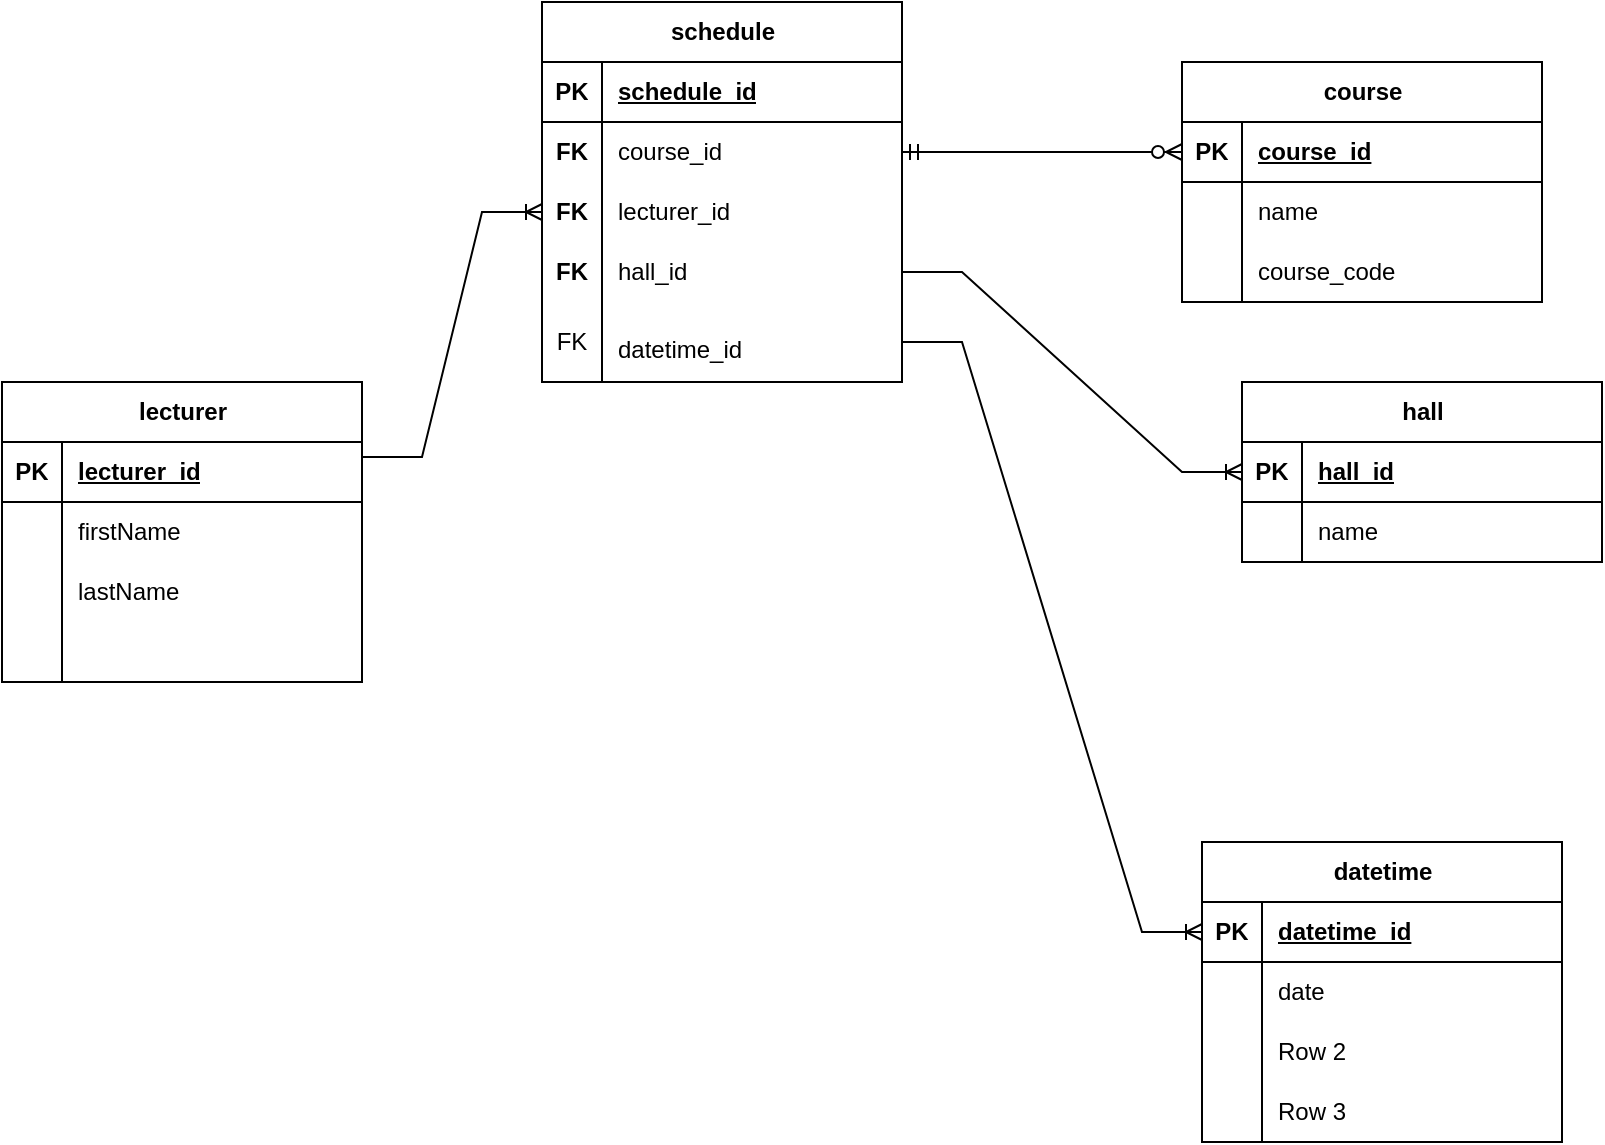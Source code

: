 <mxfile version="21.6.5" type="github">
  <diagram name="Page-1" id="2kHjDEywusB_7uYWdHaV">
    <mxGraphModel dx="1185" dy="1776" grid="1" gridSize="10" guides="1" tooltips="1" connect="1" arrows="1" fold="1" page="1" pageScale="1" pageWidth="850" pageHeight="1100" math="0" shadow="0">
      <root>
        <mxCell id="0" />
        <mxCell id="1" parent="0" />
        <mxCell id="9rKc9LCHBICn_21s5LiV-1" value="datetime" style="shape=table;startSize=30;container=1;collapsible=1;childLayout=tableLayout;fixedRows=1;rowLines=0;fontStyle=1;align=center;resizeLast=1;html=1;" vertex="1" parent="1">
          <mxGeometry x="620" y="-70" width="180" height="150" as="geometry" />
        </mxCell>
        <mxCell id="9rKc9LCHBICn_21s5LiV-2" value="" style="shape=tableRow;horizontal=0;startSize=0;swimlaneHead=0;swimlaneBody=0;fillColor=none;collapsible=0;dropTarget=0;points=[[0,0.5],[1,0.5]];portConstraint=eastwest;top=0;left=0;right=0;bottom=1;" vertex="1" parent="9rKc9LCHBICn_21s5LiV-1">
          <mxGeometry y="30" width="180" height="30" as="geometry" />
        </mxCell>
        <mxCell id="9rKc9LCHBICn_21s5LiV-3" value="PK" style="shape=partialRectangle;connectable=0;fillColor=none;top=0;left=0;bottom=0;right=0;fontStyle=1;overflow=hidden;whiteSpace=wrap;html=1;" vertex="1" parent="9rKc9LCHBICn_21s5LiV-2">
          <mxGeometry width="30" height="30" as="geometry">
            <mxRectangle width="30" height="30" as="alternateBounds" />
          </mxGeometry>
        </mxCell>
        <mxCell id="9rKc9LCHBICn_21s5LiV-4" value="datetime_id" style="shape=partialRectangle;connectable=0;fillColor=none;top=0;left=0;bottom=0;right=0;align=left;spacingLeft=6;fontStyle=5;overflow=hidden;whiteSpace=wrap;html=1;" vertex="1" parent="9rKc9LCHBICn_21s5LiV-2">
          <mxGeometry x="30" width="150" height="30" as="geometry">
            <mxRectangle width="150" height="30" as="alternateBounds" />
          </mxGeometry>
        </mxCell>
        <mxCell id="9rKc9LCHBICn_21s5LiV-5" value="" style="shape=tableRow;horizontal=0;startSize=0;swimlaneHead=0;swimlaneBody=0;fillColor=none;collapsible=0;dropTarget=0;points=[[0,0.5],[1,0.5]];portConstraint=eastwest;top=0;left=0;right=0;bottom=0;" vertex="1" parent="9rKc9LCHBICn_21s5LiV-1">
          <mxGeometry y="60" width="180" height="30" as="geometry" />
        </mxCell>
        <mxCell id="9rKc9LCHBICn_21s5LiV-6" value="" style="shape=partialRectangle;connectable=0;fillColor=none;top=0;left=0;bottom=0;right=0;editable=1;overflow=hidden;whiteSpace=wrap;html=1;" vertex="1" parent="9rKc9LCHBICn_21s5LiV-5">
          <mxGeometry width="30" height="30" as="geometry">
            <mxRectangle width="30" height="30" as="alternateBounds" />
          </mxGeometry>
        </mxCell>
        <mxCell id="9rKc9LCHBICn_21s5LiV-7" value="date" style="shape=partialRectangle;connectable=0;fillColor=none;top=0;left=0;bottom=0;right=0;align=left;spacingLeft=6;overflow=hidden;whiteSpace=wrap;html=1;" vertex="1" parent="9rKc9LCHBICn_21s5LiV-5">
          <mxGeometry x="30" width="150" height="30" as="geometry">
            <mxRectangle width="150" height="30" as="alternateBounds" />
          </mxGeometry>
        </mxCell>
        <mxCell id="9rKc9LCHBICn_21s5LiV-8" value="" style="shape=tableRow;horizontal=0;startSize=0;swimlaneHead=0;swimlaneBody=0;fillColor=none;collapsible=0;dropTarget=0;points=[[0,0.5],[1,0.5]];portConstraint=eastwest;top=0;left=0;right=0;bottom=0;" vertex="1" parent="9rKc9LCHBICn_21s5LiV-1">
          <mxGeometry y="90" width="180" height="30" as="geometry" />
        </mxCell>
        <mxCell id="9rKc9LCHBICn_21s5LiV-9" value="" style="shape=partialRectangle;connectable=0;fillColor=none;top=0;left=0;bottom=0;right=0;editable=1;overflow=hidden;whiteSpace=wrap;html=1;" vertex="1" parent="9rKc9LCHBICn_21s5LiV-8">
          <mxGeometry width="30" height="30" as="geometry">
            <mxRectangle width="30" height="30" as="alternateBounds" />
          </mxGeometry>
        </mxCell>
        <mxCell id="9rKc9LCHBICn_21s5LiV-10" value="Row 2" style="shape=partialRectangle;connectable=0;fillColor=none;top=0;left=0;bottom=0;right=0;align=left;spacingLeft=6;overflow=hidden;whiteSpace=wrap;html=1;" vertex="1" parent="9rKc9LCHBICn_21s5LiV-8">
          <mxGeometry x="30" width="150" height="30" as="geometry">
            <mxRectangle width="150" height="30" as="alternateBounds" />
          </mxGeometry>
        </mxCell>
        <mxCell id="9rKc9LCHBICn_21s5LiV-11" value="" style="shape=tableRow;horizontal=0;startSize=0;swimlaneHead=0;swimlaneBody=0;fillColor=none;collapsible=0;dropTarget=0;points=[[0,0.5],[1,0.5]];portConstraint=eastwest;top=0;left=0;right=0;bottom=0;" vertex="1" parent="9rKc9LCHBICn_21s5LiV-1">
          <mxGeometry y="120" width="180" height="30" as="geometry" />
        </mxCell>
        <mxCell id="9rKc9LCHBICn_21s5LiV-12" value="" style="shape=partialRectangle;connectable=0;fillColor=none;top=0;left=0;bottom=0;right=0;editable=1;overflow=hidden;whiteSpace=wrap;html=1;" vertex="1" parent="9rKc9LCHBICn_21s5LiV-11">
          <mxGeometry width="30" height="30" as="geometry">
            <mxRectangle width="30" height="30" as="alternateBounds" />
          </mxGeometry>
        </mxCell>
        <mxCell id="9rKc9LCHBICn_21s5LiV-13" value="Row 3" style="shape=partialRectangle;connectable=0;fillColor=none;top=0;left=0;bottom=0;right=0;align=left;spacingLeft=6;overflow=hidden;whiteSpace=wrap;html=1;" vertex="1" parent="9rKc9LCHBICn_21s5LiV-11">
          <mxGeometry x="30" width="150" height="30" as="geometry">
            <mxRectangle width="150" height="30" as="alternateBounds" />
          </mxGeometry>
        </mxCell>
        <mxCell id="9rKc9LCHBICn_21s5LiV-27" value="lecturer" style="shape=table;startSize=30;container=1;collapsible=1;childLayout=tableLayout;fixedRows=1;rowLines=0;fontStyle=1;align=center;resizeLast=1;html=1;" vertex="1" parent="1">
          <mxGeometry x="20" y="-300" width="180" height="150" as="geometry" />
        </mxCell>
        <mxCell id="9rKc9LCHBICn_21s5LiV-28" value="" style="shape=tableRow;horizontal=0;startSize=0;swimlaneHead=0;swimlaneBody=0;fillColor=none;collapsible=0;dropTarget=0;points=[[0,0.5],[1,0.5]];portConstraint=eastwest;top=0;left=0;right=0;bottom=1;" vertex="1" parent="9rKc9LCHBICn_21s5LiV-27">
          <mxGeometry y="30" width="180" height="30" as="geometry" />
        </mxCell>
        <mxCell id="9rKc9LCHBICn_21s5LiV-29" value="PK" style="shape=partialRectangle;connectable=0;fillColor=none;top=0;left=0;bottom=0;right=0;fontStyle=1;overflow=hidden;whiteSpace=wrap;html=1;" vertex="1" parent="9rKc9LCHBICn_21s5LiV-28">
          <mxGeometry width="30" height="30" as="geometry">
            <mxRectangle width="30" height="30" as="alternateBounds" />
          </mxGeometry>
        </mxCell>
        <mxCell id="9rKc9LCHBICn_21s5LiV-30" value="lecturer_id" style="shape=partialRectangle;connectable=0;fillColor=none;top=0;left=0;bottom=0;right=0;align=left;spacingLeft=6;fontStyle=5;overflow=hidden;whiteSpace=wrap;html=1;" vertex="1" parent="9rKc9LCHBICn_21s5LiV-28">
          <mxGeometry x="30" width="150" height="30" as="geometry">
            <mxRectangle width="150" height="30" as="alternateBounds" />
          </mxGeometry>
        </mxCell>
        <mxCell id="9rKc9LCHBICn_21s5LiV-31" value="" style="shape=tableRow;horizontal=0;startSize=0;swimlaneHead=0;swimlaneBody=0;fillColor=none;collapsible=0;dropTarget=0;points=[[0,0.5],[1,0.5]];portConstraint=eastwest;top=0;left=0;right=0;bottom=0;" vertex="1" parent="9rKc9LCHBICn_21s5LiV-27">
          <mxGeometry y="60" width="180" height="30" as="geometry" />
        </mxCell>
        <mxCell id="9rKc9LCHBICn_21s5LiV-32" value="" style="shape=partialRectangle;connectable=0;fillColor=none;top=0;left=0;bottom=0;right=0;editable=1;overflow=hidden;whiteSpace=wrap;html=1;" vertex="1" parent="9rKc9LCHBICn_21s5LiV-31">
          <mxGeometry width="30" height="30" as="geometry">
            <mxRectangle width="30" height="30" as="alternateBounds" />
          </mxGeometry>
        </mxCell>
        <mxCell id="9rKc9LCHBICn_21s5LiV-33" value="firstName&lt;span style=&quot;white-space: pre;&quot;&gt;&#x9;&lt;/span&gt;" style="shape=partialRectangle;connectable=0;fillColor=none;top=0;left=0;bottom=0;right=0;align=left;spacingLeft=6;overflow=hidden;whiteSpace=wrap;html=1;" vertex="1" parent="9rKc9LCHBICn_21s5LiV-31">
          <mxGeometry x="30" width="150" height="30" as="geometry">
            <mxRectangle width="150" height="30" as="alternateBounds" />
          </mxGeometry>
        </mxCell>
        <mxCell id="9rKc9LCHBICn_21s5LiV-34" value="" style="shape=tableRow;horizontal=0;startSize=0;swimlaneHead=0;swimlaneBody=0;fillColor=none;collapsible=0;dropTarget=0;points=[[0,0.5],[1,0.5]];portConstraint=eastwest;top=0;left=0;right=0;bottom=0;" vertex="1" parent="9rKc9LCHBICn_21s5LiV-27">
          <mxGeometry y="90" width="180" height="30" as="geometry" />
        </mxCell>
        <mxCell id="9rKc9LCHBICn_21s5LiV-35" value="" style="shape=partialRectangle;connectable=0;fillColor=none;top=0;left=0;bottom=0;right=0;editable=1;overflow=hidden;whiteSpace=wrap;html=1;" vertex="1" parent="9rKc9LCHBICn_21s5LiV-34">
          <mxGeometry width="30" height="30" as="geometry">
            <mxRectangle width="30" height="30" as="alternateBounds" />
          </mxGeometry>
        </mxCell>
        <mxCell id="9rKc9LCHBICn_21s5LiV-36" value="lastName" style="shape=partialRectangle;connectable=0;fillColor=none;top=0;left=0;bottom=0;right=0;align=left;spacingLeft=6;overflow=hidden;whiteSpace=wrap;html=1;" vertex="1" parent="9rKc9LCHBICn_21s5LiV-34">
          <mxGeometry x="30" width="150" height="30" as="geometry">
            <mxRectangle width="150" height="30" as="alternateBounds" />
          </mxGeometry>
        </mxCell>
        <mxCell id="9rKc9LCHBICn_21s5LiV-37" value="" style="shape=tableRow;horizontal=0;startSize=0;swimlaneHead=0;swimlaneBody=0;fillColor=none;collapsible=0;dropTarget=0;points=[[0,0.5],[1,0.5]];portConstraint=eastwest;top=0;left=0;right=0;bottom=0;" vertex="1" parent="9rKc9LCHBICn_21s5LiV-27">
          <mxGeometry y="120" width="180" height="30" as="geometry" />
        </mxCell>
        <mxCell id="9rKc9LCHBICn_21s5LiV-38" value="" style="shape=partialRectangle;connectable=0;fillColor=none;top=0;left=0;bottom=0;right=0;editable=1;overflow=hidden;whiteSpace=wrap;html=1;" vertex="1" parent="9rKc9LCHBICn_21s5LiV-37">
          <mxGeometry width="30" height="30" as="geometry">
            <mxRectangle width="30" height="30" as="alternateBounds" />
          </mxGeometry>
        </mxCell>
        <mxCell id="9rKc9LCHBICn_21s5LiV-39" value="" style="shape=partialRectangle;connectable=0;fillColor=none;top=0;left=0;bottom=0;right=0;align=left;spacingLeft=6;overflow=hidden;whiteSpace=wrap;html=1;" vertex="1" parent="9rKc9LCHBICn_21s5LiV-37">
          <mxGeometry x="30" width="150" height="30" as="geometry">
            <mxRectangle width="150" height="30" as="alternateBounds" />
          </mxGeometry>
        </mxCell>
        <mxCell id="9rKc9LCHBICn_21s5LiV-40" value="course" style="shape=table;startSize=30;container=1;collapsible=1;childLayout=tableLayout;fixedRows=1;rowLines=0;fontStyle=1;align=center;resizeLast=1;html=1;" vertex="1" parent="1">
          <mxGeometry x="610" y="-460" width="180" height="120" as="geometry" />
        </mxCell>
        <mxCell id="9rKc9LCHBICn_21s5LiV-41" value="" style="shape=tableRow;horizontal=0;startSize=0;swimlaneHead=0;swimlaneBody=0;fillColor=none;collapsible=0;dropTarget=0;points=[[0,0.5],[1,0.5]];portConstraint=eastwest;top=0;left=0;right=0;bottom=1;" vertex="1" parent="9rKc9LCHBICn_21s5LiV-40">
          <mxGeometry y="30" width="180" height="30" as="geometry" />
        </mxCell>
        <mxCell id="9rKc9LCHBICn_21s5LiV-42" value="PK" style="shape=partialRectangle;connectable=0;fillColor=none;top=0;left=0;bottom=0;right=0;fontStyle=1;overflow=hidden;whiteSpace=wrap;html=1;" vertex="1" parent="9rKc9LCHBICn_21s5LiV-41">
          <mxGeometry width="30" height="30" as="geometry">
            <mxRectangle width="30" height="30" as="alternateBounds" />
          </mxGeometry>
        </mxCell>
        <mxCell id="9rKc9LCHBICn_21s5LiV-43" value="course_id" style="shape=partialRectangle;connectable=0;fillColor=none;top=0;left=0;bottom=0;right=0;align=left;spacingLeft=6;fontStyle=5;overflow=hidden;whiteSpace=wrap;html=1;" vertex="1" parent="9rKc9LCHBICn_21s5LiV-41">
          <mxGeometry x="30" width="150" height="30" as="geometry">
            <mxRectangle width="150" height="30" as="alternateBounds" />
          </mxGeometry>
        </mxCell>
        <mxCell id="9rKc9LCHBICn_21s5LiV-44" value="" style="shape=tableRow;horizontal=0;startSize=0;swimlaneHead=0;swimlaneBody=0;fillColor=none;collapsible=0;dropTarget=0;points=[[0,0.5],[1,0.5]];portConstraint=eastwest;top=0;left=0;right=0;bottom=0;" vertex="1" parent="9rKc9LCHBICn_21s5LiV-40">
          <mxGeometry y="60" width="180" height="30" as="geometry" />
        </mxCell>
        <mxCell id="9rKc9LCHBICn_21s5LiV-45" value="" style="shape=partialRectangle;connectable=0;fillColor=none;top=0;left=0;bottom=0;right=0;editable=1;overflow=hidden;whiteSpace=wrap;html=1;" vertex="1" parent="9rKc9LCHBICn_21s5LiV-44">
          <mxGeometry width="30" height="30" as="geometry">
            <mxRectangle width="30" height="30" as="alternateBounds" />
          </mxGeometry>
        </mxCell>
        <mxCell id="9rKc9LCHBICn_21s5LiV-46" value="name" style="shape=partialRectangle;connectable=0;fillColor=none;top=0;left=0;bottom=0;right=0;align=left;spacingLeft=6;overflow=hidden;whiteSpace=wrap;html=1;" vertex="1" parent="9rKc9LCHBICn_21s5LiV-44">
          <mxGeometry x="30" width="150" height="30" as="geometry">
            <mxRectangle width="150" height="30" as="alternateBounds" />
          </mxGeometry>
        </mxCell>
        <mxCell id="9rKc9LCHBICn_21s5LiV-50" value="" style="shape=tableRow;horizontal=0;startSize=0;swimlaneHead=0;swimlaneBody=0;fillColor=none;collapsible=0;dropTarget=0;points=[[0,0.5],[1,0.5]];portConstraint=eastwest;top=0;left=0;right=0;bottom=0;" vertex="1" parent="9rKc9LCHBICn_21s5LiV-40">
          <mxGeometry y="90" width="180" height="30" as="geometry" />
        </mxCell>
        <mxCell id="9rKc9LCHBICn_21s5LiV-51" value="" style="shape=partialRectangle;connectable=0;fillColor=none;top=0;left=0;bottom=0;right=0;editable=1;overflow=hidden;whiteSpace=wrap;html=1;" vertex="1" parent="9rKc9LCHBICn_21s5LiV-50">
          <mxGeometry width="30" height="30" as="geometry">
            <mxRectangle width="30" height="30" as="alternateBounds" />
          </mxGeometry>
        </mxCell>
        <mxCell id="9rKc9LCHBICn_21s5LiV-52" value="course_code" style="shape=partialRectangle;connectable=0;fillColor=none;top=0;left=0;bottom=0;right=0;align=left;spacingLeft=6;overflow=hidden;whiteSpace=wrap;html=1;" vertex="1" parent="9rKc9LCHBICn_21s5LiV-50">
          <mxGeometry x="30" width="150" height="30" as="geometry">
            <mxRectangle width="150" height="30" as="alternateBounds" />
          </mxGeometry>
        </mxCell>
        <mxCell id="9rKc9LCHBICn_21s5LiV-54" value="" style="edgeStyle=entityRelationEdgeStyle;fontSize=12;html=1;endArrow=ERzeroToMany;startArrow=ERmandOne;rounded=0;entryX=0;entryY=0.5;entryDx=0;entryDy=0;exitX=1;exitY=0.5;exitDx=0;exitDy=0;" edge="1" parent="1" source="9rKc9LCHBICn_21s5LiV-61" target="9rKc9LCHBICn_21s5LiV-41">
          <mxGeometry width="100" height="100" relative="1" as="geometry">
            <mxPoint x="20" y="-170" as="sourcePoint" />
            <mxPoint x="460" y="-50" as="targetPoint" />
            <Array as="points">
              <mxPoint x="-10" y="-140" />
              <mxPoint x="50" y="-170" />
              <mxPoint x="290" y="-40" />
              <mxPoint x="20" y="-90" />
              <mxPoint x="20" y="-70" />
              <mxPoint x="30" />
              <mxPoint x="10" y="-10" />
              <mxPoint x="170" y="-30" />
            </Array>
          </mxGeometry>
        </mxCell>
        <mxCell id="9rKc9LCHBICn_21s5LiV-56" value="" style="edgeStyle=entityRelationEdgeStyle;fontSize=12;html=1;endArrow=ERoneToMany;rounded=0;exitX=1;exitY=0.5;exitDx=0;exitDy=0;entryX=0;entryY=0.5;entryDx=0;entryDy=0;" edge="1" parent="1" source="9rKc9LCHBICn_21s5LiV-88" target="9rKc9LCHBICn_21s5LiV-2">
          <mxGeometry width="100" height="100" relative="1" as="geometry">
            <mxPoint x="360" y="50" as="sourcePoint" />
            <mxPoint x="460" y="-50" as="targetPoint" />
          </mxGeometry>
        </mxCell>
        <mxCell id="9rKc9LCHBICn_21s5LiV-57" value="schedule" style="shape=table;startSize=30;container=1;collapsible=1;childLayout=tableLayout;fixedRows=1;rowLines=0;fontStyle=1;align=center;resizeLast=1;html=1;" vertex="1" parent="1">
          <mxGeometry x="290" y="-490" width="180" height="190.0" as="geometry" />
        </mxCell>
        <mxCell id="9rKc9LCHBICn_21s5LiV-58" value="" style="shape=tableRow;horizontal=0;startSize=0;swimlaneHead=0;swimlaneBody=0;fillColor=none;collapsible=0;dropTarget=0;points=[[0,0.5],[1,0.5]];portConstraint=eastwest;top=0;left=0;right=0;bottom=1;" vertex="1" parent="9rKc9LCHBICn_21s5LiV-57">
          <mxGeometry y="30" width="180" height="30" as="geometry" />
        </mxCell>
        <mxCell id="9rKc9LCHBICn_21s5LiV-59" value="PK" style="shape=partialRectangle;connectable=0;fillColor=none;top=0;left=0;bottom=0;right=0;fontStyle=1;overflow=hidden;whiteSpace=wrap;html=1;" vertex="1" parent="9rKc9LCHBICn_21s5LiV-58">
          <mxGeometry width="30" height="30" as="geometry">
            <mxRectangle width="30" height="30" as="alternateBounds" />
          </mxGeometry>
        </mxCell>
        <mxCell id="9rKc9LCHBICn_21s5LiV-60" value="schedule_id" style="shape=partialRectangle;connectable=0;fillColor=none;top=0;left=0;bottom=0;right=0;align=left;spacingLeft=6;fontStyle=5;overflow=hidden;whiteSpace=wrap;html=1;" vertex="1" parent="9rKc9LCHBICn_21s5LiV-58">
          <mxGeometry x="30" width="150" height="30" as="geometry">
            <mxRectangle width="150" height="30" as="alternateBounds" />
          </mxGeometry>
        </mxCell>
        <mxCell id="9rKc9LCHBICn_21s5LiV-61" value="" style="shape=tableRow;horizontal=0;startSize=0;swimlaneHead=0;swimlaneBody=0;fillColor=none;collapsible=0;dropTarget=0;points=[[0,0.5],[1,0.5]];portConstraint=eastwest;top=0;left=0;right=0;bottom=0;" vertex="1" parent="9rKc9LCHBICn_21s5LiV-57">
          <mxGeometry y="60" width="180" height="30" as="geometry" />
        </mxCell>
        <mxCell id="9rKc9LCHBICn_21s5LiV-62" value="&lt;b&gt;FK&lt;/b&gt;" style="shape=partialRectangle;connectable=0;fillColor=none;top=0;left=0;bottom=0;right=0;editable=1;overflow=hidden;whiteSpace=wrap;html=1;" vertex="1" parent="9rKc9LCHBICn_21s5LiV-61">
          <mxGeometry width="30" height="30" as="geometry">
            <mxRectangle width="30" height="30" as="alternateBounds" />
          </mxGeometry>
        </mxCell>
        <mxCell id="9rKc9LCHBICn_21s5LiV-63" value="course_id" style="shape=partialRectangle;connectable=0;fillColor=none;top=0;left=0;bottom=0;right=0;align=left;spacingLeft=6;overflow=hidden;whiteSpace=wrap;html=1;" vertex="1" parent="9rKc9LCHBICn_21s5LiV-61">
          <mxGeometry x="30" width="150" height="30" as="geometry">
            <mxRectangle width="150" height="30" as="alternateBounds" />
          </mxGeometry>
        </mxCell>
        <mxCell id="9rKc9LCHBICn_21s5LiV-64" value="" style="shape=tableRow;horizontal=0;startSize=0;swimlaneHead=0;swimlaneBody=0;fillColor=none;collapsible=0;dropTarget=0;points=[[0,0.5],[1,0.5]];portConstraint=eastwest;top=0;left=0;right=0;bottom=0;" vertex="1" parent="9rKc9LCHBICn_21s5LiV-57">
          <mxGeometry y="90" width="180" height="30" as="geometry" />
        </mxCell>
        <mxCell id="9rKc9LCHBICn_21s5LiV-65" value="&lt;b&gt;FK&lt;/b&gt;" style="shape=partialRectangle;connectable=0;fillColor=none;top=0;left=0;bottom=0;right=0;editable=1;overflow=hidden;whiteSpace=wrap;html=1;" vertex="1" parent="9rKc9LCHBICn_21s5LiV-64">
          <mxGeometry width="30" height="30" as="geometry">
            <mxRectangle width="30" height="30" as="alternateBounds" />
          </mxGeometry>
        </mxCell>
        <mxCell id="9rKc9LCHBICn_21s5LiV-66" value="lecturer_id" style="shape=partialRectangle;connectable=0;fillColor=none;top=0;left=0;bottom=0;right=0;align=left;spacingLeft=6;overflow=hidden;whiteSpace=wrap;html=1;" vertex="1" parent="9rKc9LCHBICn_21s5LiV-64">
          <mxGeometry x="30" width="150" height="30" as="geometry">
            <mxRectangle width="150" height="30" as="alternateBounds" />
          </mxGeometry>
        </mxCell>
        <mxCell id="9rKc9LCHBICn_21s5LiV-67" value="" style="shape=tableRow;horizontal=0;startSize=0;swimlaneHead=0;swimlaneBody=0;fillColor=none;collapsible=0;dropTarget=0;points=[[0,0.5],[1,0.5]];portConstraint=eastwest;top=0;left=0;right=0;bottom=0;" vertex="1" parent="9rKc9LCHBICn_21s5LiV-57">
          <mxGeometry y="120" width="180" height="30" as="geometry" />
        </mxCell>
        <mxCell id="9rKc9LCHBICn_21s5LiV-68" value="&lt;b&gt;FK&lt;/b&gt;" style="shape=partialRectangle;connectable=0;fillColor=none;top=0;left=0;bottom=0;right=0;editable=1;overflow=hidden;whiteSpace=wrap;html=1;" vertex="1" parent="9rKc9LCHBICn_21s5LiV-67">
          <mxGeometry width="30" height="30" as="geometry">
            <mxRectangle width="30" height="30" as="alternateBounds" />
          </mxGeometry>
        </mxCell>
        <mxCell id="9rKc9LCHBICn_21s5LiV-69" value="hall_id" style="shape=partialRectangle;connectable=0;fillColor=none;top=0;left=0;bottom=0;right=0;align=left;spacingLeft=6;overflow=hidden;whiteSpace=wrap;html=1;" vertex="1" parent="9rKc9LCHBICn_21s5LiV-67">
          <mxGeometry x="30" width="150" height="30" as="geometry">
            <mxRectangle width="150" height="30" as="alternateBounds" />
          </mxGeometry>
        </mxCell>
        <mxCell id="9rKc9LCHBICn_21s5LiV-88" style="shape=tableRow;horizontal=0;startSize=0;swimlaneHead=0;swimlaneBody=0;fillColor=none;collapsible=0;dropTarget=0;points=[[0,0.5],[1,0.5]];portConstraint=eastwest;top=0;left=0;right=0;bottom=0;" vertex="1" parent="9rKc9LCHBICn_21s5LiV-57">
          <mxGeometry y="150" width="180" height="40" as="geometry" />
        </mxCell>
        <mxCell id="9rKc9LCHBICn_21s5LiV-89" value="FK" style="shape=partialRectangle;connectable=0;fillColor=none;top=0;left=0;bottom=0;right=0;editable=1;overflow=hidden;whiteSpace=wrap;html=1;" vertex="1" parent="9rKc9LCHBICn_21s5LiV-88">
          <mxGeometry width="30" height="40" as="geometry">
            <mxRectangle width="30" height="40" as="alternateBounds" />
          </mxGeometry>
        </mxCell>
        <mxCell id="9rKc9LCHBICn_21s5LiV-90" value="&lt;br&gt;&lt;div style=&quot;text-align: center;&quot;&gt;datetime_id&lt;/div&gt;&lt;div style=&quot;text-align: center;&quot;&gt;&lt;br&gt;&lt;/div&gt;" style="shape=partialRectangle;connectable=0;fillColor=none;top=0;left=0;bottom=0;right=0;align=left;spacingLeft=6;overflow=hidden;whiteSpace=wrap;html=1;" vertex="1" parent="9rKc9LCHBICn_21s5LiV-88">
          <mxGeometry x="30" width="150" height="40" as="geometry">
            <mxRectangle width="150" height="40" as="alternateBounds" />
          </mxGeometry>
        </mxCell>
        <mxCell id="9rKc9LCHBICn_21s5LiV-70" value="" style="edgeStyle=entityRelationEdgeStyle;fontSize=12;html=1;endArrow=ERoneToMany;rounded=0;entryX=0;entryY=0.5;entryDx=0;entryDy=0;exitX=1;exitY=0.25;exitDx=0;exitDy=0;" edge="1" parent="1" source="9rKc9LCHBICn_21s5LiV-27" target="9rKc9LCHBICn_21s5LiV-64">
          <mxGeometry width="100" height="100" relative="1" as="geometry">
            <mxPoint x="360" y="-270" as="sourcePoint" />
            <mxPoint x="460" y="-370" as="targetPoint" />
            <Array as="points">
              <mxPoint x="180" y="-450" />
              <mxPoint x="260" y="-480" />
            </Array>
          </mxGeometry>
        </mxCell>
        <mxCell id="9rKc9LCHBICn_21s5LiV-75" value="hall" style="shape=table;startSize=30;container=1;collapsible=1;childLayout=tableLayout;fixedRows=1;rowLines=0;fontStyle=1;align=center;resizeLast=1;html=1;" vertex="1" parent="1">
          <mxGeometry x="640" y="-300" width="180" height="90" as="geometry" />
        </mxCell>
        <mxCell id="9rKc9LCHBICn_21s5LiV-76" value="" style="shape=tableRow;horizontal=0;startSize=0;swimlaneHead=0;swimlaneBody=0;fillColor=none;collapsible=0;dropTarget=0;points=[[0,0.5],[1,0.5]];portConstraint=eastwest;top=0;left=0;right=0;bottom=1;" vertex="1" parent="9rKc9LCHBICn_21s5LiV-75">
          <mxGeometry y="30" width="180" height="30" as="geometry" />
        </mxCell>
        <mxCell id="9rKc9LCHBICn_21s5LiV-77" value="PK" style="shape=partialRectangle;connectable=0;fillColor=none;top=0;left=0;bottom=0;right=0;fontStyle=1;overflow=hidden;whiteSpace=wrap;html=1;" vertex="1" parent="9rKc9LCHBICn_21s5LiV-76">
          <mxGeometry width="30" height="30" as="geometry">
            <mxRectangle width="30" height="30" as="alternateBounds" />
          </mxGeometry>
        </mxCell>
        <mxCell id="9rKc9LCHBICn_21s5LiV-78" value="hall_id" style="shape=partialRectangle;connectable=0;fillColor=none;top=0;left=0;bottom=0;right=0;align=left;spacingLeft=6;fontStyle=5;overflow=hidden;whiteSpace=wrap;html=1;" vertex="1" parent="9rKc9LCHBICn_21s5LiV-76">
          <mxGeometry x="30" width="150" height="30" as="geometry">
            <mxRectangle width="150" height="30" as="alternateBounds" />
          </mxGeometry>
        </mxCell>
        <mxCell id="9rKc9LCHBICn_21s5LiV-79" value="" style="shape=tableRow;horizontal=0;startSize=0;swimlaneHead=0;swimlaneBody=0;fillColor=none;collapsible=0;dropTarget=0;points=[[0,0.5],[1,0.5]];portConstraint=eastwest;top=0;left=0;right=0;bottom=0;" vertex="1" parent="9rKc9LCHBICn_21s5LiV-75">
          <mxGeometry y="60" width="180" height="30" as="geometry" />
        </mxCell>
        <mxCell id="9rKc9LCHBICn_21s5LiV-80" value="" style="shape=partialRectangle;connectable=0;fillColor=none;top=0;left=0;bottom=0;right=0;editable=1;overflow=hidden;whiteSpace=wrap;html=1;" vertex="1" parent="9rKc9LCHBICn_21s5LiV-79">
          <mxGeometry width="30" height="30" as="geometry">
            <mxRectangle width="30" height="30" as="alternateBounds" />
          </mxGeometry>
        </mxCell>
        <mxCell id="9rKc9LCHBICn_21s5LiV-81" value="name" style="shape=partialRectangle;connectable=0;fillColor=none;top=0;left=0;bottom=0;right=0;align=left;spacingLeft=6;overflow=hidden;whiteSpace=wrap;html=1;" vertex="1" parent="9rKc9LCHBICn_21s5LiV-79">
          <mxGeometry x="30" width="150" height="30" as="geometry">
            <mxRectangle width="150" height="30" as="alternateBounds" />
          </mxGeometry>
        </mxCell>
        <mxCell id="9rKc9LCHBICn_21s5LiV-91" value="" style="edgeStyle=entityRelationEdgeStyle;fontSize=12;html=1;endArrow=ERoneToMany;rounded=0;entryX=0;entryY=0.5;entryDx=0;entryDy=0;exitX=1;exitY=0.5;exitDx=0;exitDy=0;" edge="1" parent="1" source="9rKc9LCHBICn_21s5LiV-67" target="9rKc9LCHBICn_21s5LiV-76">
          <mxGeometry width="100" height="100" relative="1" as="geometry">
            <mxPoint x="310" y="-90" as="sourcePoint" />
            <mxPoint x="410" y="-190" as="targetPoint" />
          </mxGeometry>
        </mxCell>
      </root>
    </mxGraphModel>
  </diagram>
</mxfile>
